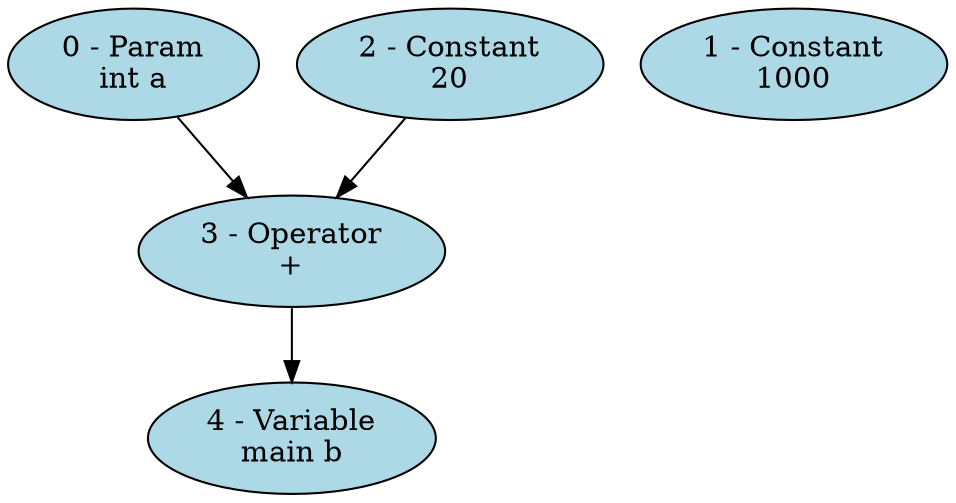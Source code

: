 digraph simple {
"0 - Param\nint a" [fillcolor=lightblue, style=filled];
"1 - Constant\n1000" [fillcolor=lightblue, style=filled];
"2 - Constant\n20" [fillcolor=lightblue, style=filled];
"3 - Operator\n+" [fillcolor=lightblue, style=filled];
"4 - Variable\nmain b" [fillcolor=lightblue, style=filled];
"0 - Param\nint a" -> "3 - Operator\n+";
"2 - Constant\n20" -> "3 - Operator\n+";
"3 - Operator\n+" -> "4 - Variable\nmain b";
}
